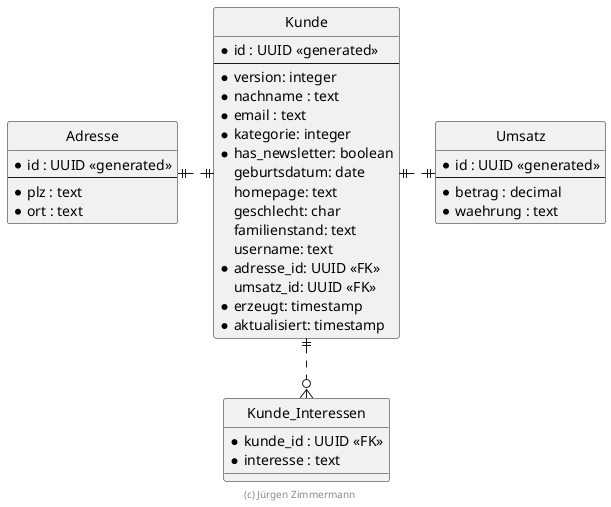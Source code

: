 ' Copyright (C) 2019 - present Juergen Zimmermann, Hochschule Karlsruhe
'
' This program is free software: you can redistribute it and/or modify
' it under the terms of the GNU General Public License as published by
' the Free Software Foundation, either version 3 of the License, or
' (at your option) any later version.
'
' This program is distributed in the hope that it will be useful,
' but WITHOUT ANY WARRANTY; without even the implied warranty of
' MERCHANTABILITY or FITNESS FOR A PARTICULAR PURPOSE.  See the
' GNU General Public License for more details.
'
' You should have received a copy of the GNU General Public License
' along with this program.  If not, see <https://www.gnu.org/licenses/>.
@startuml ER Diagramm

' hide the spot
hide circle

' evtl. Prbleme mit Kraehenfuessen vermeiden
skinparam linetype ortho

entity "Kunde" {
  *id : UUID <<generated>>
  --
  *version: integer
  *nachname : text
  *email : text
  *kategorie: integer
  *has_newsletter: boolean
  geburtsdatum: date
  homepage: text
  geschlecht: char
  familienstand: text
  username: text
  *adresse_id: UUID <<FK>>
  umsatz_id: UUID <<FK>>
  *erzeugt: timestamp
  *aktualisiert: timestamp
}

entity "Adresse" {
  *id : UUID <<generated>>
  --
  *plz : text
  *ort : text
}

entity "Umsatz" {
  *id : UUID <<generated>>
  --
  *betrag : decimal
  *waehrung : text
}

entity "Kunde_Interessen" {
  *kunde_id : UUID <<FK>>
  *interesse : text
}

Kunde ||.left.|| Adresse
Kunde ||.right.|| Umsatz
Kunde ||..o{ Kunde_Interessen

footer (c) Jürgen Zimmermann

@enduml
